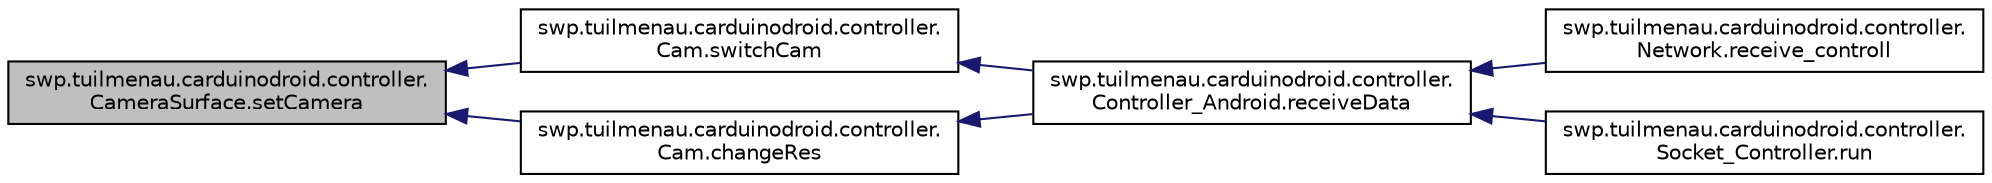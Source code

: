 digraph "swp.tuilmenau.carduinodroid.controller.CameraSurface.setCamera"
{
  edge [fontname="Helvetica",fontsize="10",labelfontname="Helvetica",labelfontsize="10"];
  node [fontname="Helvetica",fontsize="10",shape=record];
  rankdir="LR";
  Node1 [label="swp.tuilmenau.carduinodroid.controller.\lCameraSurface.setCamera",height=0.2,width=0.4,color="black", fillcolor="grey75", style="filled", fontcolor="black"];
  Node1 -> Node2 [dir="back",color="midnightblue",fontsize="10",style="solid"];
  Node2 [label="swp.tuilmenau.carduinodroid.controller.\lCam.switchCam",height=0.2,width=0.4,color="black", fillcolor="white", style="filled",URL="$classswp_1_1tuilmenau_1_1carduinodroid_1_1controller_1_1_cam.html#a7550a372448fb220d685acee511882f3"];
  Node2 -> Node3 [dir="back",color="midnightblue",fontsize="10",style="solid"];
  Node3 [label="swp.tuilmenau.carduinodroid.controller.\lController_Android.receiveData",height=0.2,width=0.4,color="black", fillcolor="white", style="filled",URL="$classswp_1_1tuilmenau_1_1carduinodroid_1_1controller_1_1_controller___android.html#aee7580998e493c8fafa0ddd0dff31704"];
  Node3 -> Node4 [dir="back",color="midnightblue",fontsize="10",style="solid"];
  Node4 [label="swp.tuilmenau.carduinodroid.controller.\lNetwork.receive_controll",height=0.2,width=0.4,color="black", fillcolor="white", style="filled",URL="$classswp_1_1tuilmenau_1_1carduinodroid_1_1controller_1_1_network.html#a3bdf599c2a8dfadbe3b2d8e7c00b8ab0"];
  Node3 -> Node5 [dir="back",color="midnightblue",fontsize="10",style="solid"];
  Node5 [label="swp.tuilmenau.carduinodroid.controller.\lSocket_Controller.run",height=0.2,width=0.4,color="black", fillcolor="white", style="filled",URL="$classswp_1_1tuilmenau_1_1carduinodroid_1_1controller_1_1_socket___controller.html#a490674a59c3992603e27ef75821e61d6"];
  Node1 -> Node6 [dir="back",color="midnightblue",fontsize="10",style="solid"];
  Node6 [label="swp.tuilmenau.carduinodroid.controller.\lCam.changeRes",height=0.2,width=0.4,color="black", fillcolor="white", style="filled",URL="$classswp_1_1tuilmenau_1_1carduinodroid_1_1controller_1_1_cam.html#a14be40feed14460ce45a254bb9d5573d"];
  Node6 -> Node3 [dir="back",color="midnightblue",fontsize="10",style="solid"];
}
